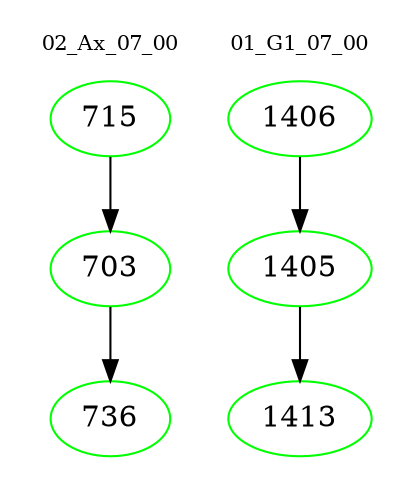 digraph{
subgraph cluster_0 {
color = white
label = "02_Ax_07_00";
fontsize=10;
T0_715 [label="715", color="green"]
T0_715 -> T0_703 [color="black"]
T0_703 [label="703", color="green"]
T0_703 -> T0_736 [color="black"]
T0_736 [label="736", color="green"]
}
subgraph cluster_1 {
color = white
label = "01_G1_07_00";
fontsize=10;
T1_1406 [label="1406", color="green"]
T1_1406 -> T1_1405 [color="black"]
T1_1405 [label="1405", color="green"]
T1_1405 -> T1_1413 [color="black"]
T1_1413 [label="1413", color="green"]
}
}
